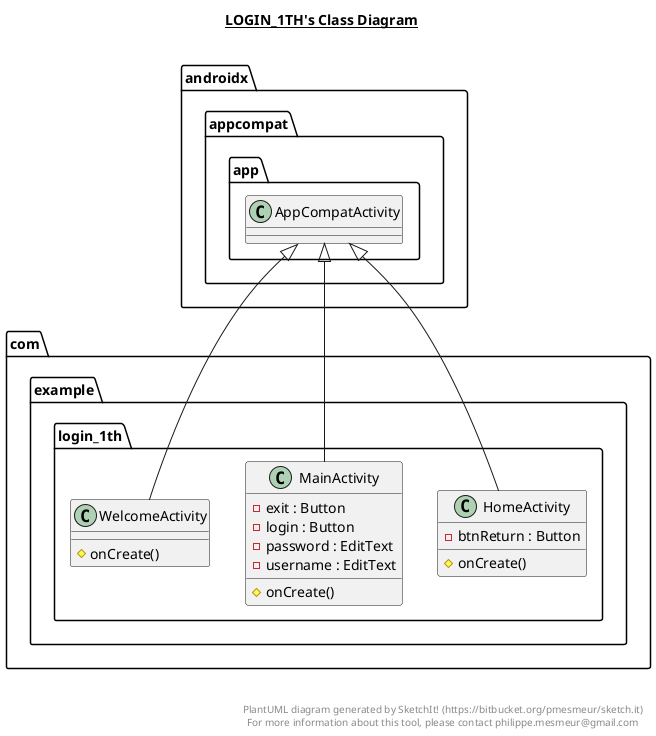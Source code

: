 @startuml

title __LOGIN_1TH's Class Diagram__\n

  namespace com.example.login_1th {
    class com.example.login_1th.HomeActivity {
        - btnReturn : Button
        # onCreate()
    }
  }
  

  namespace com.example.login_1th {
    class com.example.login_1th.MainActivity {
        - exit : Button
        - login : Button
        - password : EditText
        - username : EditText
        # onCreate()
    }
  }
  

  namespace com.example.login_1th {
    class com.example.login_1th.WelcomeActivity {
        # onCreate()
    }
  }
  

  com.example.login_1th.HomeActivity -up-|> androidx.appcompat.app.AppCompatActivity
  com.example.login_1th.MainActivity -up-|> androidx.appcompat.app.AppCompatActivity
  com.example.login_1th.WelcomeActivity -up-|> androidx.appcompat.app.AppCompatActivity


right footer


PlantUML diagram generated by SketchIt! (https://bitbucket.org/pmesmeur/sketch.it)
For more information about this tool, please contact philippe.mesmeur@gmail.com
endfooter

@enduml
